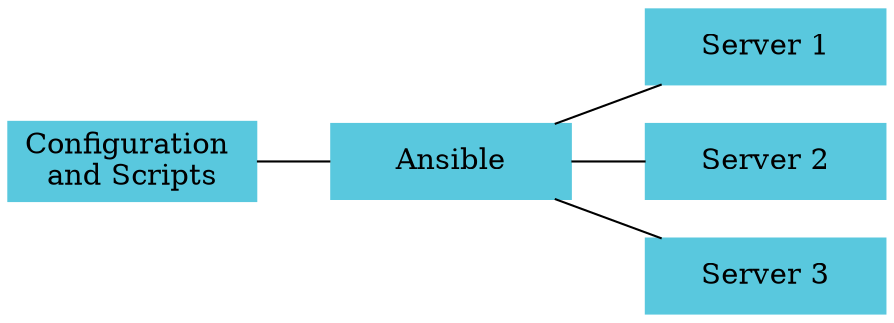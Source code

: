graph architecture {

node[style=filled,color="#59C8DE"]
//node [style=filled,color="#D14D28", fontcolor=white];
rankdir = LR
node[shape=record, width=1.6]


ParentNode1 -- ChildNode1
ChildNode1 -- ChildNode2
ChildNode1 -- ChildNode3
ChildNode1 -- ChildNode4

ParentNode1[label=<Configuration <BR/>and Scripts>]
ChildNode1[label=<Ansible>];
ChildNode2[label=<Server 1>];
ChildNode3[label=<Server 2>];
ChildNode4[label=<Server 3>];

}